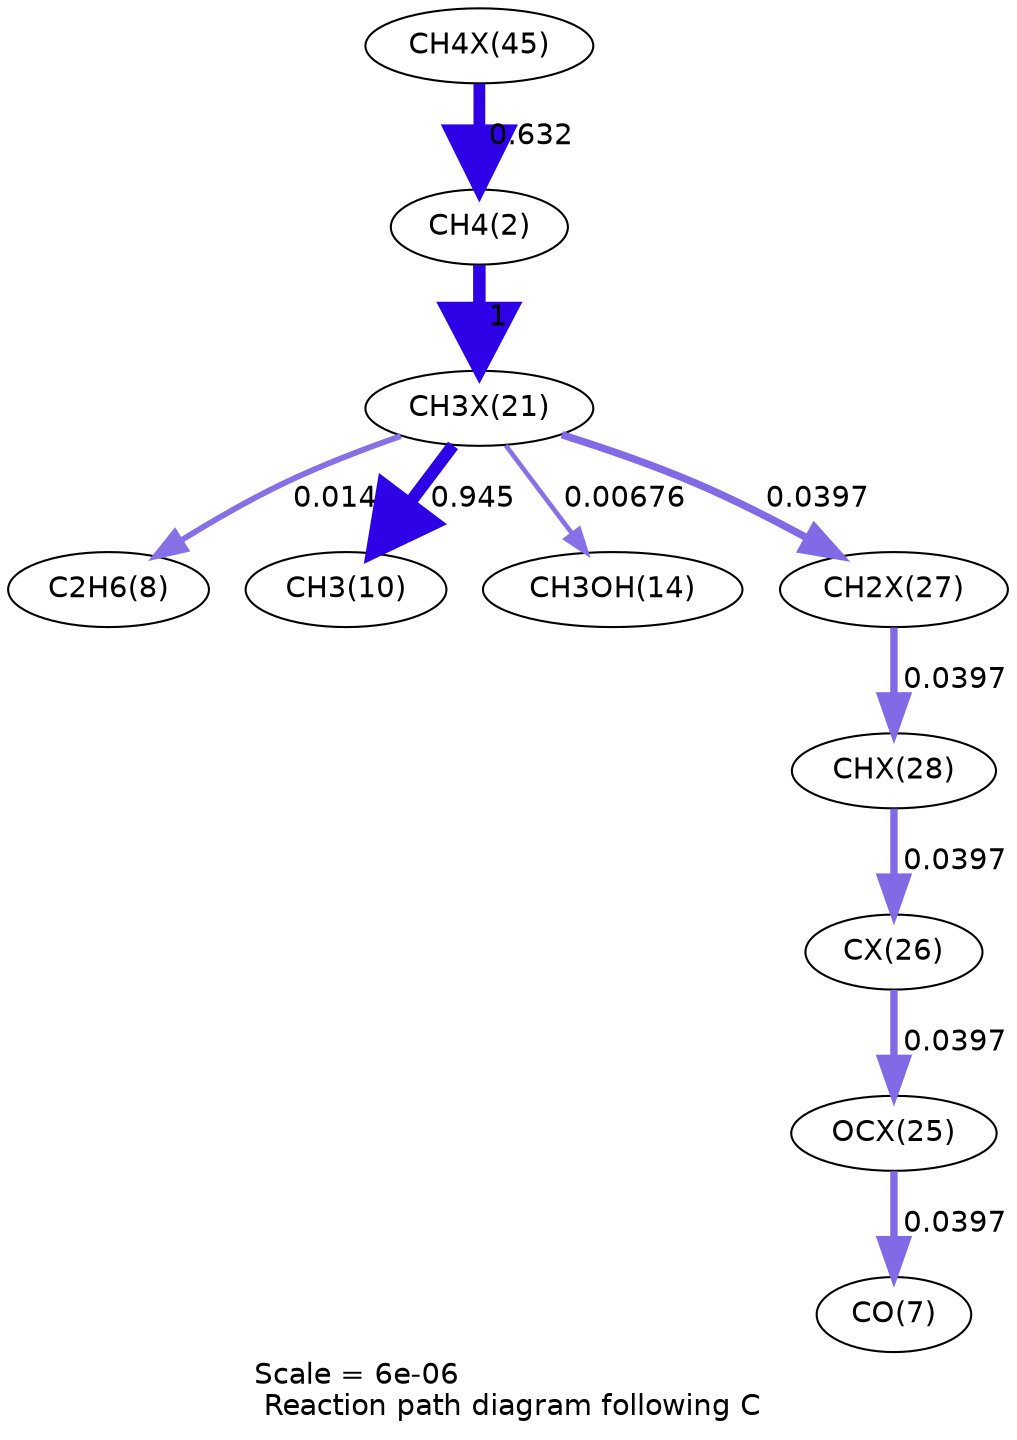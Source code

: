 digraph reaction_paths {
center=1;
s48 -> s4[fontname="Helvetica", penwidth=5.65, arrowsize=2.83, color="0.7, 1.13, 0.9"
, label=" 0.632"];
s4 -> s40[fontname="Helvetica", penwidth=6, arrowsize=3, color="0.7, 1.5, 0.9"
, label=" 1"];
s40 -> s10[fontname="Helvetica", penwidth=2.8, arrowsize=1.4, color="0.7, 0.515, 0.9"
, label=" 0.0145"];
s40 -> s12[fontname="Helvetica", penwidth=5.96, arrowsize=2.98, color="0.7, 1.45, 0.9"
, label=" 0.945"];
s40 -> s16[fontname="Helvetica", penwidth=2.23, arrowsize=1.11, color="0.7, 0.507, 0.9"
, label=" 0.00676"];
s40 -> s46[fontname="Helvetica", penwidth=3.56, arrowsize=1.78, color="0.7, 0.54, 0.9"
, label=" 0.0397"];
s46 -> s47[fontname="Helvetica", penwidth=3.56, arrowsize=1.78, color="0.7, 0.54, 0.9"
, label=" 0.0397"];
s47 -> s45[fontname="Helvetica", penwidth=3.56, arrowsize=1.78, color="0.7, 0.54, 0.9"
, label=" 0.0397"];
s45 -> s44[fontname="Helvetica", penwidth=3.56, arrowsize=1.78, color="0.7, 0.54, 0.9"
, label=" 0.0397"];
s44 -> s9[fontname="Helvetica", penwidth=3.56, arrowsize=1.78, color="0.7, 0.54, 0.9"
, label=" 0.0397"];
s4 [ fontname="Helvetica", label="CH4(2)"];
s9 [ fontname="Helvetica", label="CO(7)"];
s10 [ fontname="Helvetica", label="C2H6(8)"];
s12 [ fontname="Helvetica", label="CH3(10)"];
s16 [ fontname="Helvetica", label="CH3OH(14)"];
s40 [ fontname="Helvetica", label="CH3X(21)"];
s44 [ fontname="Helvetica", label="OCX(25)"];
s45 [ fontname="Helvetica", label="CX(26)"];
s46 [ fontname="Helvetica", label="CH2X(27)"];
s47 [ fontname="Helvetica", label="CHX(28)"];
s48 [ fontname="Helvetica", label="CH4X(45)"];
 label = "Scale = 6e-06\l Reaction path diagram following C";
 fontname = "Helvetica";
}
